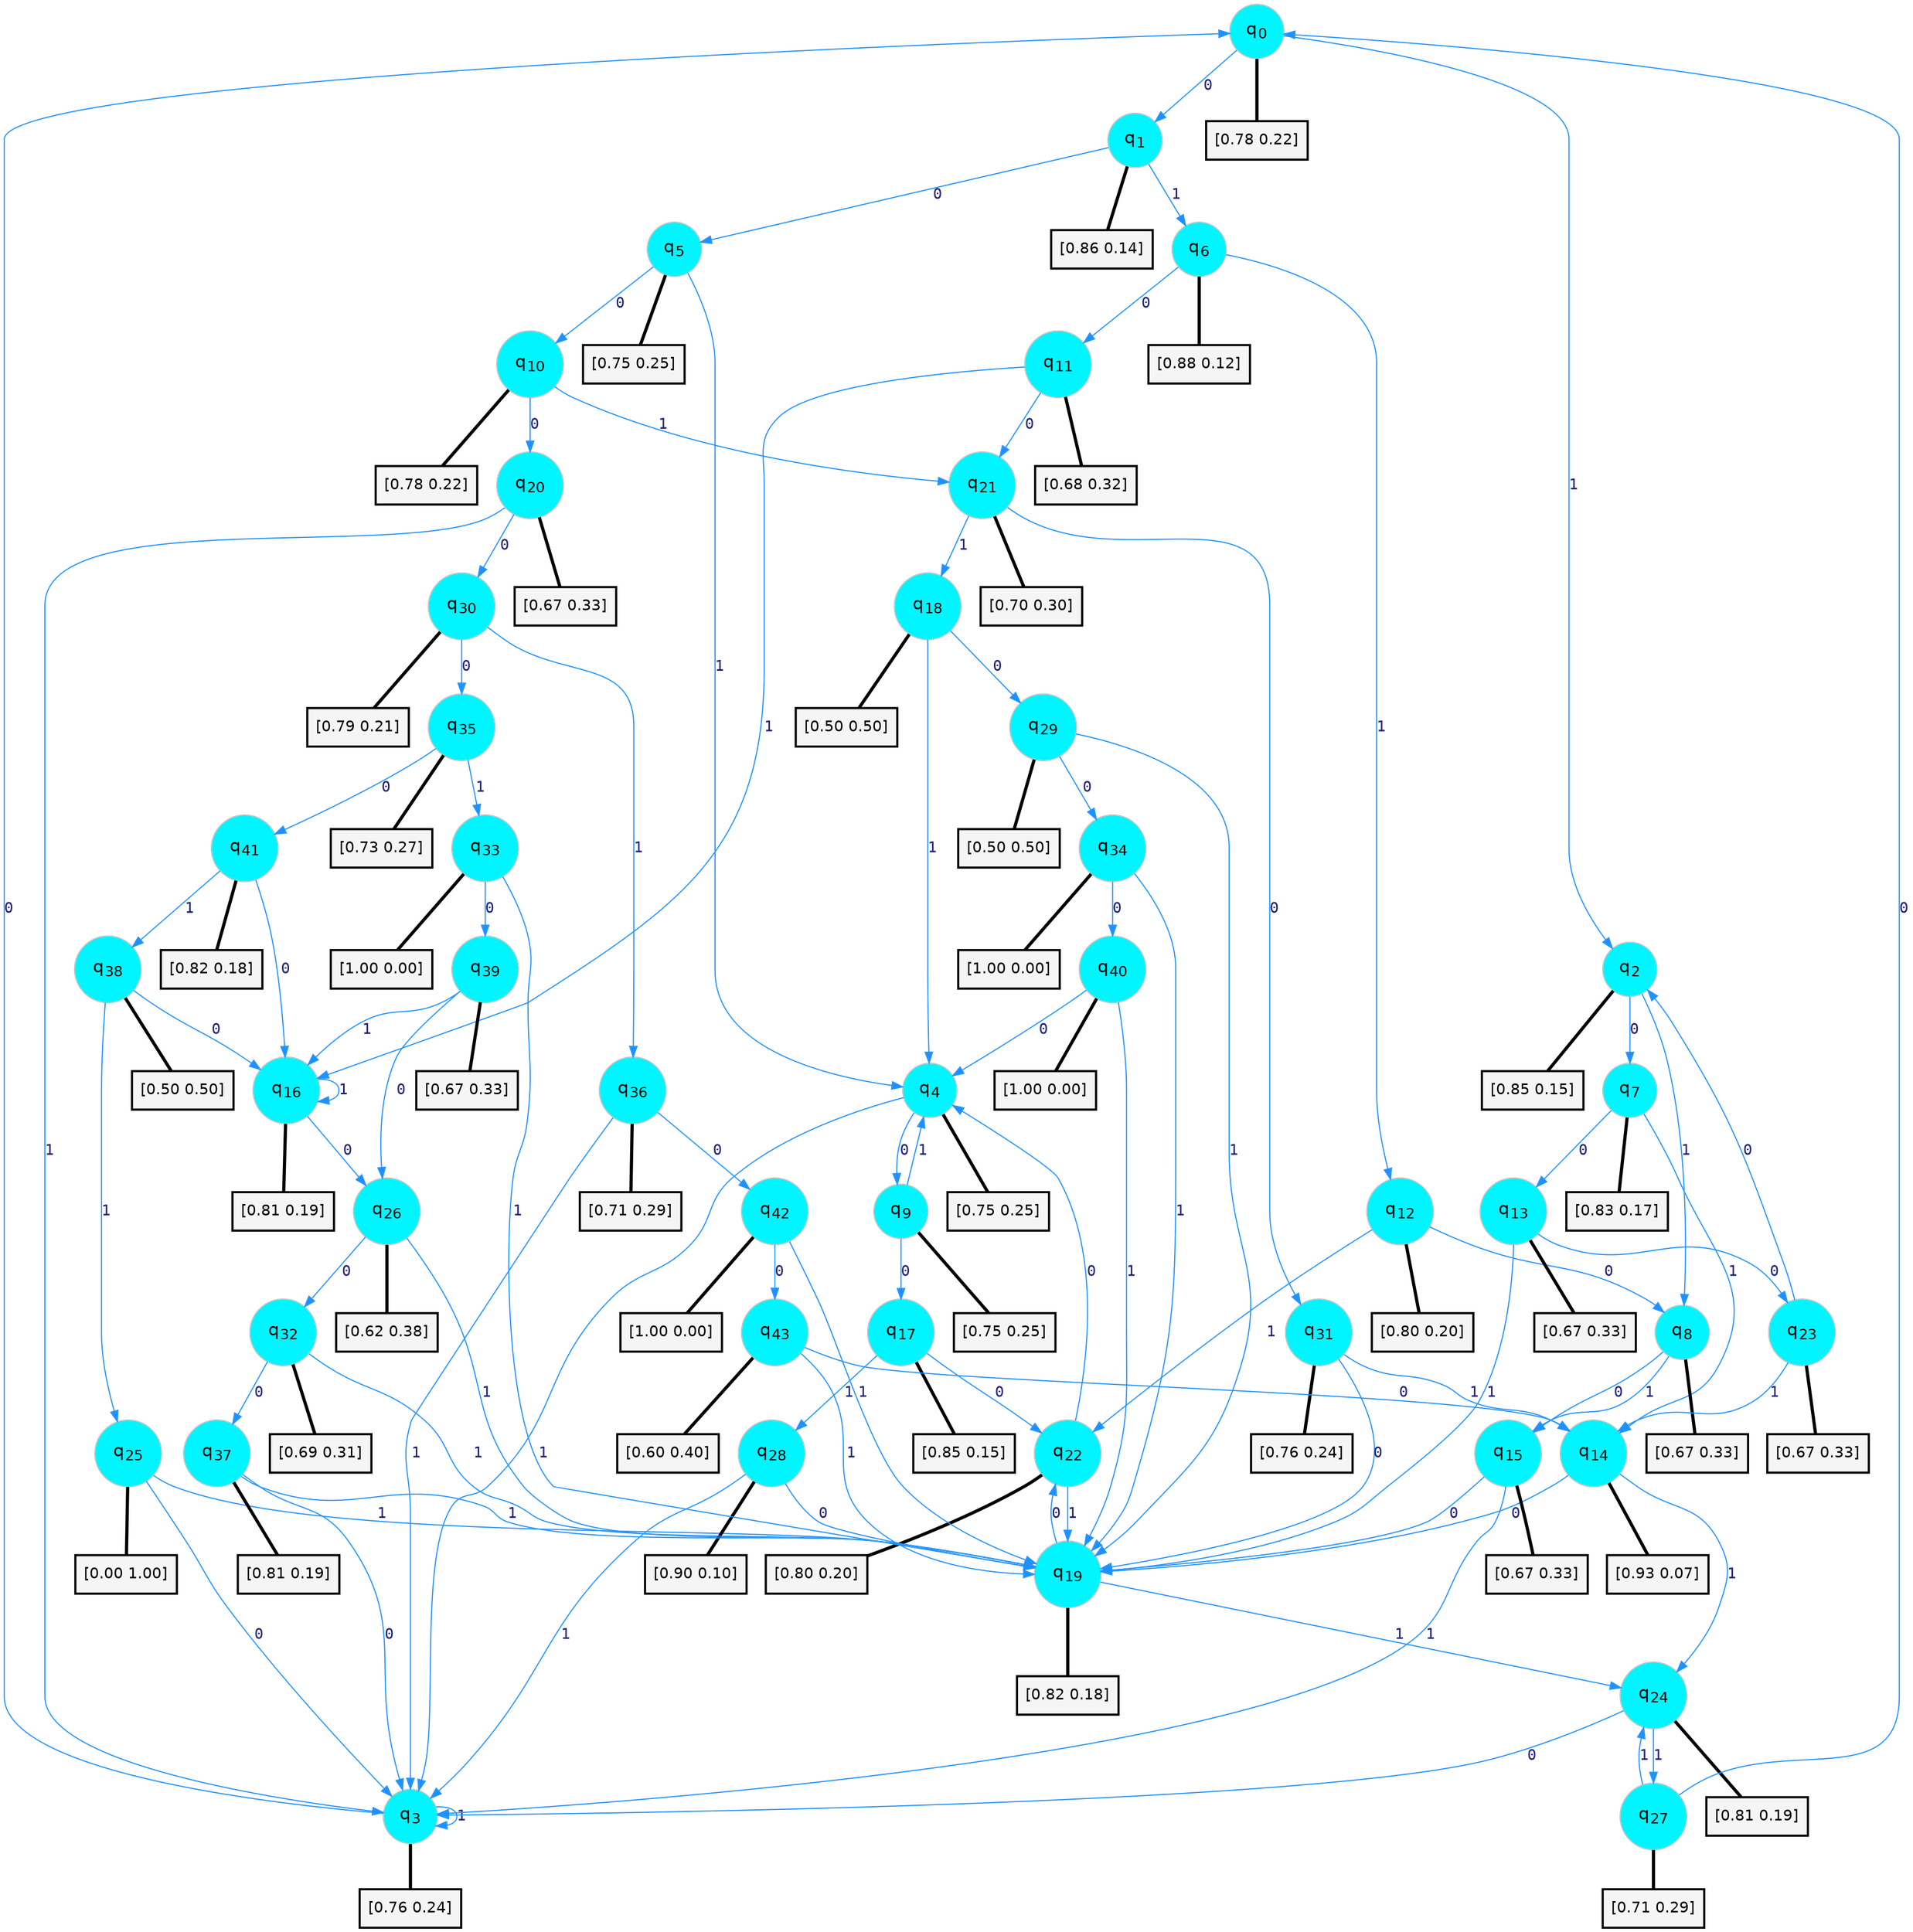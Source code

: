 digraph G {
graph [
bgcolor=transparent, dpi=300, rankdir=TD, size="40,25"];
node [
color=gray, fillcolor=turquoise1, fontcolor=black, fontname=Helvetica, fontsize=16, fontweight=bold, shape=circle, style=filled];
edge [
arrowsize=1, color=dodgerblue1, fontcolor=midnightblue, fontname=courier, fontweight=bold, penwidth=1, style=solid, weight=20];
0[label=<q<SUB>0</SUB>>];
1[label=<q<SUB>1</SUB>>];
2[label=<q<SUB>2</SUB>>];
3[label=<q<SUB>3</SUB>>];
4[label=<q<SUB>4</SUB>>];
5[label=<q<SUB>5</SUB>>];
6[label=<q<SUB>6</SUB>>];
7[label=<q<SUB>7</SUB>>];
8[label=<q<SUB>8</SUB>>];
9[label=<q<SUB>9</SUB>>];
10[label=<q<SUB>10</SUB>>];
11[label=<q<SUB>11</SUB>>];
12[label=<q<SUB>12</SUB>>];
13[label=<q<SUB>13</SUB>>];
14[label=<q<SUB>14</SUB>>];
15[label=<q<SUB>15</SUB>>];
16[label=<q<SUB>16</SUB>>];
17[label=<q<SUB>17</SUB>>];
18[label=<q<SUB>18</SUB>>];
19[label=<q<SUB>19</SUB>>];
20[label=<q<SUB>20</SUB>>];
21[label=<q<SUB>21</SUB>>];
22[label=<q<SUB>22</SUB>>];
23[label=<q<SUB>23</SUB>>];
24[label=<q<SUB>24</SUB>>];
25[label=<q<SUB>25</SUB>>];
26[label=<q<SUB>26</SUB>>];
27[label=<q<SUB>27</SUB>>];
28[label=<q<SUB>28</SUB>>];
29[label=<q<SUB>29</SUB>>];
30[label=<q<SUB>30</SUB>>];
31[label=<q<SUB>31</SUB>>];
32[label=<q<SUB>32</SUB>>];
33[label=<q<SUB>33</SUB>>];
34[label=<q<SUB>34</SUB>>];
35[label=<q<SUB>35</SUB>>];
36[label=<q<SUB>36</SUB>>];
37[label=<q<SUB>37</SUB>>];
38[label=<q<SUB>38</SUB>>];
39[label=<q<SUB>39</SUB>>];
40[label=<q<SUB>40</SUB>>];
41[label=<q<SUB>41</SUB>>];
42[label=<q<SUB>42</SUB>>];
43[label=<q<SUB>43</SUB>>];
44[label="[0.78 0.22]", shape=box,fontcolor=black, fontname=Helvetica, fontsize=14, penwidth=2, fillcolor=whitesmoke,color=black];
45[label="[0.86 0.14]", shape=box,fontcolor=black, fontname=Helvetica, fontsize=14, penwidth=2, fillcolor=whitesmoke,color=black];
46[label="[0.85 0.15]", shape=box,fontcolor=black, fontname=Helvetica, fontsize=14, penwidth=2, fillcolor=whitesmoke,color=black];
47[label="[0.76 0.24]", shape=box,fontcolor=black, fontname=Helvetica, fontsize=14, penwidth=2, fillcolor=whitesmoke,color=black];
48[label="[0.75 0.25]", shape=box,fontcolor=black, fontname=Helvetica, fontsize=14, penwidth=2, fillcolor=whitesmoke,color=black];
49[label="[0.75 0.25]", shape=box,fontcolor=black, fontname=Helvetica, fontsize=14, penwidth=2, fillcolor=whitesmoke,color=black];
50[label="[0.88 0.12]", shape=box,fontcolor=black, fontname=Helvetica, fontsize=14, penwidth=2, fillcolor=whitesmoke,color=black];
51[label="[0.83 0.17]", shape=box,fontcolor=black, fontname=Helvetica, fontsize=14, penwidth=2, fillcolor=whitesmoke,color=black];
52[label="[0.67 0.33]", shape=box,fontcolor=black, fontname=Helvetica, fontsize=14, penwidth=2, fillcolor=whitesmoke,color=black];
53[label="[0.75 0.25]", shape=box,fontcolor=black, fontname=Helvetica, fontsize=14, penwidth=2, fillcolor=whitesmoke,color=black];
54[label="[0.78 0.22]", shape=box,fontcolor=black, fontname=Helvetica, fontsize=14, penwidth=2, fillcolor=whitesmoke,color=black];
55[label="[0.68 0.32]", shape=box,fontcolor=black, fontname=Helvetica, fontsize=14, penwidth=2, fillcolor=whitesmoke,color=black];
56[label="[0.80 0.20]", shape=box,fontcolor=black, fontname=Helvetica, fontsize=14, penwidth=2, fillcolor=whitesmoke,color=black];
57[label="[0.67 0.33]", shape=box,fontcolor=black, fontname=Helvetica, fontsize=14, penwidth=2, fillcolor=whitesmoke,color=black];
58[label="[0.93 0.07]", shape=box,fontcolor=black, fontname=Helvetica, fontsize=14, penwidth=2, fillcolor=whitesmoke,color=black];
59[label="[0.67 0.33]", shape=box,fontcolor=black, fontname=Helvetica, fontsize=14, penwidth=2, fillcolor=whitesmoke,color=black];
60[label="[0.81 0.19]", shape=box,fontcolor=black, fontname=Helvetica, fontsize=14, penwidth=2, fillcolor=whitesmoke,color=black];
61[label="[0.85 0.15]", shape=box,fontcolor=black, fontname=Helvetica, fontsize=14, penwidth=2, fillcolor=whitesmoke,color=black];
62[label="[0.50 0.50]", shape=box,fontcolor=black, fontname=Helvetica, fontsize=14, penwidth=2, fillcolor=whitesmoke,color=black];
63[label="[0.82 0.18]", shape=box,fontcolor=black, fontname=Helvetica, fontsize=14, penwidth=2, fillcolor=whitesmoke,color=black];
64[label="[0.67 0.33]", shape=box,fontcolor=black, fontname=Helvetica, fontsize=14, penwidth=2, fillcolor=whitesmoke,color=black];
65[label="[0.70 0.30]", shape=box,fontcolor=black, fontname=Helvetica, fontsize=14, penwidth=2, fillcolor=whitesmoke,color=black];
66[label="[0.80 0.20]", shape=box,fontcolor=black, fontname=Helvetica, fontsize=14, penwidth=2, fillcolor=whitesmoke,color=black];
67[label="[0.67 0.33]", shape=box,fontcolor=black, fontname=Helvetica, fontsize=14, penwidth=2, fillcolor=whitesmoke,color=black];
68[label="[0.81 0.19]", shape=box,fontcolor=black, fontname=Helvetica, fontsize=14, penwidth=2, fillcolor=whitesmoke,color=black];
69[label="[0.00 1.00]", shape=box,fontcolor=black, fontname=Helvetica, fontsize=14, penwidth=2, fillcolor=whitesmoke,color=black];
70[label="[0.62 0.38]", shape=box,fontcolor=black, fontname=Helvetica, fontsize=14, penwidth=2, fillcolor=whitesmoke,color=black];
71[label="[0.71 0.29]", shape=box,fontcolor=black, fontname=Helvetica, fontsize=14, penwidth=2, fillcolor=whitesmoke,color=black];
72[label="[0.90 0.10]", shape=box,fontcolor=black, fontname=Helvetica, fontsize=14, penwidth=2, fillcolor=whitesmoke,color=black];
73[label="[0.50 0.50]", shape=box,fontcolor=black, fontname=Helvetica, fontsize=14, penwidth=2, fillcolor=whitesmoke,color=black];
74[label="[0.79 0.21]", shape=box,fontcolor=black, fontname=Helvetica, fontsize=14, penwidth=2, fillcolor=whitesmoke,color=black];
75[label="[0.76 0.24]", shape=box,fontcolor=black, fontname=Helvetica, fontsize=14, penwidth=2, fillcolor=whitesmoke,color=black];
76[label="[0.69 0.31]", shape=box,fontcolor=black, fontname=Helvetica, fontsize=14, penwidth=2, fillcolor=whitesmoke,color=black];
77[label="[1.00 0.00]", shape=box,fontcolor=black, fontname=Helvetica, fontsize=14, penwidth=2, fillcolor=whitesmoke,color=black];
78[label="[1.00 0.00]", shape=box,fontcolor=black, fontname=Helvetica, fontsize=14, penwidth=2, fillcolor=whitesmoke,color=black];
79[label="[0.73 0.27]", shape=box,fontcolor=black, fontname=Helvetica, fontsize=14, penwidth=2, fillcolor=whitesmoke,color=black];
80[label="[0.71 0.29]", shape=box,fontcolor=black, fontname=Helvetica, fontsize=14, penwidth=2, fillcolor=whitesmoke,color=black];
81[label="[0.81 0.19]", shape=box,fontcolor=black, fontname=Helvetica, fontsize=14, penwidth=2, fillcolor=whitesmoke,color=black];
82[label="[0.50 0.50]", shape=box,fontcolor=black, fontname=Helvetica, fontsize=14, penwidth=2, fillcolor=whitesmoke,color=black];
83[label="[0.67 0.33]", shape=box,fontcolor=black, fontname=Helvetica, fontsize=14, penwidth=2, fillcolor=whitesmoke,color=black];
84[label="[1.00 0.00]", shape=box,fontcolor=black, fontname=Helvetica, fontsize=14, penwidth=2, fillcolor=whitesmoke,color=black];
85[label="[0.82 0.18]", shape=box,fontcolor=black, fontname=Helvetica, fontsize=14, penwidth=2, fillcolor=whitesmoke,color=black];
86[label="[1.00 0.00]", shape=box,fontcolor=black, fontname=Helvetica, fontsize=14, penwidth=2, fillcolor=whitesmoke,color=black];
87[label="[0.60 0.40]", shape=box,fontcolor=black, fontname=Helvetica, fontsize=14, penwidth=2, fillcolor=whitesmoke,color=black];
0->1 [label=0];
0->2 [label=1];
0->44 [arrowhead=none, penwidth=3,color=black];
1->5 [label=0];
1->6 [label=1];
1->45 [arrowhead=none, penwidth=3,color=black];
2->7 [label=0];
2->8 [label=1];
2->46 [arrowhead=none, penwidth=3,color=black];
3->0 [label=0];
3->3 [label=1];
3->47 [arrowhead=none, penwidth=3,color=black];
4->9 [label=0];
4->3 [label=1];
4->48 [arrowhead=none, penwidth=3,color=black];
5->10 [label=0];
5->4 [label=1];
5->49 [arrowhead=none, penwidth=3,color=black];
6->11 [label=0];
6->12 [label=1];
6->50 [arrowhead=none, penwidth=3,color=black];
7->13 [label=0];
7->14 [label=1];
7->51 [arrowhead=none, penwidth=3,color=black];
8->15 [label=0];
8->15 [label=1];
8->52 [arrowhead=none, penwidth=3,color=black];
9->17 [label=0];
9->4 [label=1];
9->53 [arrowhead=none, penwidth=3,color=black];
10->20 [label=0];
10->21 [label=1];
10->54 [arrowhead=none, penwidth=3,color=black];
11->21 [label=0];
11->16 [label=1];
11->55 [arrowhead=none, penwidth=3,color=black];
12->8 [label=0];
12->22 [label=1];
12->56 [arrowhead=none, penwidth=3,color=black];
13->23 [label=0];
13->19 [label=1];
13->57 [arrowhead=none, penwidth=3,color=black];
14->19 [label=0];
14->24 [label=1];
14->58 [arrowhead=none, penwidth=3,color=black];
15->19 [label=0];
15->3 [label=1];
15->59 [arrowhead=none, penwidth=3,color=black];
16->26 [label=0];
16->16 [label=1];
16->60 [arrowhead=none, penwidth=3,color=black];
17->22 [label=0];
17->28 [label=1];
17->61 [arrowhead=none, penwidth=3,color=black];
18->29 [label=0];
18->4 [label=1];
18->62 [arrowhead=none, penwidth=3,color=black];
19->22 [label=0];
19->24 [label=1];
19->63 [arrowhead=none, penwidth=3,color=black];
20->30 [label=0];
20->3 [label=1];
20->64 [arrowhead=none, penwidth=3,color=black];
21->31 [label=0];
21->18 [label=1];
21->65 [arrowhead=none, penwidth=3,color=black];
22->4 [label=0];
22->19 [label=1];
22->66 [arrowhead=none, penwidth=3,color=black];
23->2 [label=0];
23->14 [label=1];
23->67 [arrowhead=none, penwidth=3,color=black];
24->3 [label=0];
24->27 [label=1];
24->68 [arrowhead=none, penwidth=3,color=black];
25->3 [label=0];
25->19 [label=1];
25->69 [arrowhead=none, penwidth=3,color=black];
26->32 [label=0];
26->19 [label=1];
26->70 [arrowhead=none, penwidth=3,color=black];
27->0 [label=0];
27->24 [label=1];
27->71 [arrowhead=none, penwidth=3,color=black];
28->19 [label=0];
28->3 [label=1];
28->72 [arrowhead=none, penwidth=3,color=black];
29->34 [label=0];
29->19 [label=1];
29->73 [arrowhead=none, penwidth=3,color=black];
30->35 [label=0];
30->36 [label=1];
30->74 [arrowhead=none, penwidth=3,color=black];
31->19 [label=0];
31->14 [label=1];
31->75 [arrowhead=none, penwidth=3,color=black];
32->37 [label=0];
32->19 [label=1];
32->76 [arrowhead=none, penwidth=3,color=black];
33->39 [label=0];
33->19 [label=1];
33->77 [arrowhead=none, penwidth=3,color=black];
34->40 [label=0];
34->19 [label=1];
34->78 [arrowhead=none, penwidth=3,color=black];
35->41 [label=0];
35->33 [label=1];
35->79 [arrowhead=none, penwidth=3,color=black];
36->42 [label=0];
36->3 [label=1];
36->80 [arrowhead=none, penwidth=3,color=black];
37->3 [label=0];
37->19 [label=1];
37->81 [arrowhead=none, penwidth=3,color=black];
38->16 [label=0];
38->25 [label=1];
38->82 [arrowhead=none, penwidth=3,color=black];
39->26 [label=0];
39->16 [label=1];
39->83 [arrowhead=none, penwidth=3,color=black];
40->4 [label=0];
40->19 [label=1];
40->84 [arrowhead=none, penwidth=3,color=black];
41->16 [label=0];
41->38 [label=1];
41->85 [arrowhead=none, penwidth=3,color=black];
42->43 [label=0];
42->19 [label=1];
42->86 [arrowhead=none, penwidth=3,color=black];
43->14 [label=0];
43->19 [label=1];
43->87 [arrowhead=none, penwidth=3,color=black];
}
